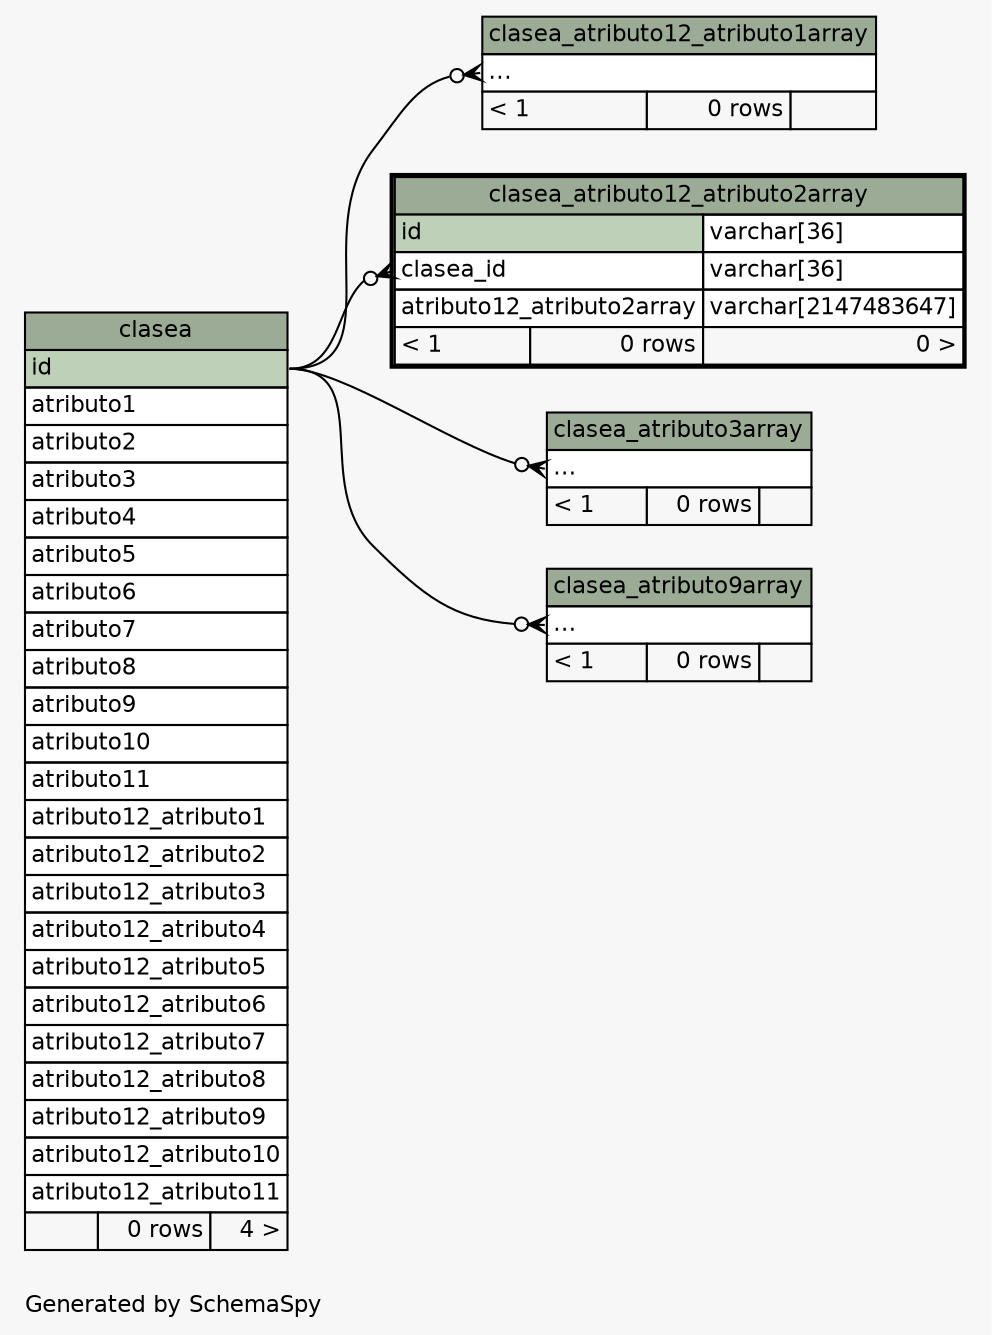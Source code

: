// dot 2.38.0 on Windows 10 10.0
// SchemaSpy rev 590
digraph "twoDegreesRelationshipsDiagram" {
  graph [
    rankdir="RL"
    bgcolor="#f7f7f7"
    label="\nGenerated by SchemaSpy"
    labeljust="l"
    nodesep="0.18"
    ranksep="0.46"
    fontname="Helvetica"
    fontsize="11"
  ];
  node [
    fontname="Helvetica"
    fontsize="11"
    shape="plaintext"
  ];
  edge [
    arrowsize="0.8"
  ];
  "clasea_atributo12_atributo1array":"elipses":w -> "clasea":"id":e [arrowhead=none dir=back arrowtail=crowodot];
  "clasea_atributo12_atributo2array":"clasea_id":w -> "clasea":"id":e [arrowhead=none dir=back arrowtail=crowodot];
  "clasea_atributo3array":"elipses":w -> "clasea":"id":e [arrowhead=none dir=back arrowtail=crowodot];
  "clasea_atributo9array":"elipses":w -> "clasea":"id":e [arrowhead=none dir=back arrowtail=crowodot];
  "clasea" [
    label=<
    <TABLE BORDER="0" CELLBORDER="1" CELLSPACING="0" BGCOLOR="#ffffff">
      <TR><TD COLSPAN="3" BGCOLOR="#9bab96" ALIGN="CENTER">clasea</TD></TR>
      <TR><TD PORT="id" COLSPAN="3" BGCOLOR="#bed1b8" ALIGN="LEFT">id</TD></TR>
      <TR><TD PORT="atributo1" COLSPAN="3" ALIGN="LEFT">atributo1</TD></TR>
      <TR><TD PORT="atributo2" COLSPAN="3" ALIGN="LEFT">atributo2</TD></TR>
      <TR><TD PORT="atributo3" COLSPAN="3" ALIGN="LEFT">atributo3</TD></TR>
      <TR><TD PORT="atributo4" COLSPAN="3" ALIGN="LEFT">atributo4</TD></TR>
      <TR><TD PORT="atributo5" COLSPAN="3" ALIGN="LEFT">atributo5</TD></TR>
      <TR><TD PORT="atributo6" COLSPAN="3" ALIGN="LEFT">atributo6</TD></TR>
      <TR><TD PORT="atributo7" COLSPAN="3" ALIGN="LEFT">atributo7</TD></TR>
      <TR><TD PORT="atributo8" COLSPAN="3" ALIGN="LEFT">atributo8</TD></TR>
      <TR><TD PORT="atributo9" COLSPAN="3" ALIGN="LEFT">atributo9</TD></TR>
      <TR><TD PORT="atributo10" COLSPAN="3" ALIGN="LEFT">atributo10</TD></TR>
      <TR><TD PORT="atributo11" COLSPAN="3" ALIGN="LEFT">atributo11</TD></TR>
      <TR><TD PORT="atributo12_atributo1" COLSPAN="3" ALIGN="LEFT">atributo12_atributo1</TD></TR>
      <TR><TD PORT="atributo12_atributo2" COLSPAN="3" ALIGN="LEFT">atributo12_atributo2</TD></TR>
      <TR><TD PORT="atributo12_atributo3" COLSPAN="3" ALIGN="LEFT">atributo12_atributo3</TD></TR>
      <TR><TD PORT="atributo12_atributo4" COLSPAN="3" ALIGN="LEFT">atributo12_atributo4</TD></TR>
      <TR><TD PORT="atributo12_atributo5" COLSPAN="3" ALIGN="LEFT">atributo12_atributo5</TD></TR>
      <TR><TD PORT="atributo12_atributo6" COLSPAN="3" ALIGN="LEFT">atributo12_atributo6</TD></TR>
      <TR><TD PORT="atributo12_atributo7" COLSPAN="3" ALIGN="LEFT">atributo12_atributo7</TD></TR>
      <TR><TD PORT="atributo12_atributo8" COLSPAN="3" ALIGN="LEFT">atributo12_atributo8</TD></TR>
      <TR><TD PORT="atributo12_atributo9" COLSPAN="3" ALIGN="LEFT">atributo12_atributo9</TD></TR>
      <TR><TD PORT="atributo12_atributo10" COLSPAN="3" ALIGN="LEFT">atributo12_atributo10</TD></TR>
      <TR><TD PORT="atributo12_atributo11" COLSPAN="3" ALIGN="LEFT">atributo12_atributo11</TD></TR>
      <TR><TD ALIGN="LEFT" BGCOLOR="#f7f7f7">  </TD><TD ALIGN="RIGHT" BGCOLOR="#f7f7f7">0 rows</TD><TD ALIGN="RIGHT" BGCOLOR="#f7f7f7">4 &gt;</TD></TR>
    </TABLE>>
    URL="clasea.html"
    tooltip="clasea"
  ];
  "clasea_atributo12_atributo1array" [
    label=<
    <TABLE BORDER="0" CELLBORDER="1" CELLSPACING="0" BGCOLOR="#ffffff">
      <TR><TD COLSPAN="3" BGCOLOR="#9bab96" ALIGN="CENTER">clasea_atributo12_atributo1array</TD></TR>
      <TR><TD PORT="elipses" COLSPAN="3" ALIGN="LEFT">...</TD></TR>
      <TR><TD ALIGN="LEFT" BGCOLOR="#f7f7f7">&lt; 1</TD><TD ALIGN="RIGHT" BGCOLOR="#f7f7f7">0 rows</TD><TD ALIGN="RIGHT" BGCOLOR="#f7f7f7">  </TD></TR>
    </TABLE>>
    URL="clasea_atributo12_atributo1array.html"
    tooltip="clasea_atributo12_atributo1array"
  ];
  "clasea_atributo12_atributo2array" [
    label=<
    <TABLE BORDER="2" CELLBORDER="1" CELLSPACING="0" BGCOLOR="#ffffff">
      <TR><TD COLSPAN="3" BGCOLOR="#9bab96" ALIGN="CENTER">clasea_atributo12_atributo2array</TD></TR>
      <TR><TD PORT="id" COLSPAN="2" BGCOLOR="#bed1b8" ALIGN="LEFT">id</TD><TD PORT="id.type" ALIGN="LEFT">varchar[36]</TD></TR>
      <TR><TD PORT="clasea_id" COLSPAN="2" ALIGN="LEFT">clasea_id</TD><TD PORT="clasea_id.type" ALIGN="LEFT">varchar[36]</TD></TR>
      <TR><TD PORT="atributo12_atributo2array" COLSPAN="2" ALIGN="LEFT">atributo12_atributo2array</TD><TD PORT="atributo12_atributo2array.type" ALIGN="LEFT">varchar[2147483647]</TD></TR>
      <TR><TD ALIGN="LEFT" BGCOLOR="#f7f7f7">&lt; 1</TD><TD ALIGN="RIGHT" BGCOLOR="#f7f7f7">0 rows</TD><TD ALIGN="RIGHT" BGCOLOR="#f7f7f7">0 &gt;</TD></TR>
    </TABLE>>
    URL="clasea_atributo12_atributo2array.html"
    tooltip="clasea_atributo12_atributo2array"
  ];
  "clasea_atributo3array" [
    label=<
    <TABLE BORDER="0" CELLBORDER="1" CELLSPACING="0" BGCOLOR="#ffffff">
      <TR><TD COLSPAN="3" BGCOLOR="#9bab96" ALIGN="CENTER">clasea_atributo3array</TD></TR>
      <TR><TD PORT="elipses" COLSPAN="3" ALIGN="LEFT">...</TD></TR>
      <TR><TD ALIGN="LEFT" BGCOLOR="#f7f7f7">&lt; 1</TD><TD ALIGN="RIGHT" BGCOLOR="#f7f7f7">0 rows</TD><TD ALIGN="RIGHT" BGCOLOR="#f7f7f7">  </TD></TR>
    </TABLE>>
    URL="clasea_atributo3array.html"
    tooltip="clasea_atributo3array"
  ];
  "clasea_atributo9array" [
    label=<
    <TABLE BORDER="0" CELLBORDER="1" CELLSPACING="0" BGCOLOR="#ffffff">
      <TR><TD COLSPAN="3" BGCOLOR="#9bab96" ALIGN="CENTER">clasea_atributo9array</TD></TR>
      <TR><TD PORT="elipses" COLSPAN="3" ALIGN="LEFT">...</TD></TR>
      <TR><TD ALIGN="LEFT" BGCOLOR="#f7f7f7">&lt; 1</TD><TD ALIGN="RIGHT" BGCOLOR="#f7f7f7">0 rows</TD><TD ALIGN="RIGHT" BGCOLOR="#f7f7f7">  </TD></TR>
    </TABLE>>
    URL="clasea_atributo9array.html"
    tooltip="clasea_atributo9array"
  ];
}
